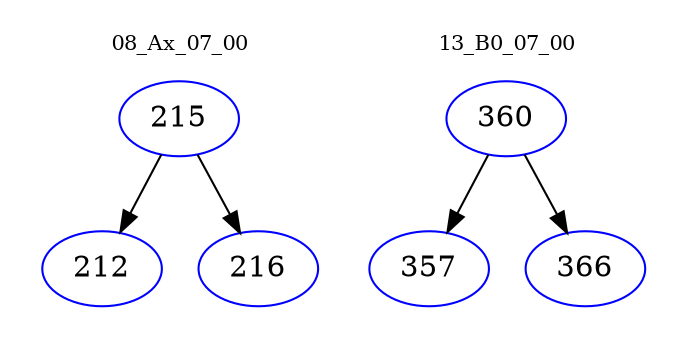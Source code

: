 digraph{
subgraph cluster_0 {
color = white
label = "08_Ax_07_00";
fontsize=10;
T0_215 [label="215", color="blue"]
T0_215 -> T0_212 [color="black"]
T0_212 [label="212", color="blue"]
T0_215 -> T0_216 [color="black"]
T0_216 [label="216", color="blue"]
}
subgraph cluster_1 {
color = white
label = "13_B0_07_00";
fontsize=10;
T1_360 [label="360", color="blue"]
T1_360 -> T1_357 [color="black"]
T1_357 [label="357", color="blue"]
T1_360 -> T1_366 [color="black"]
T1_366 [label="366", color="blue"]
}
}
